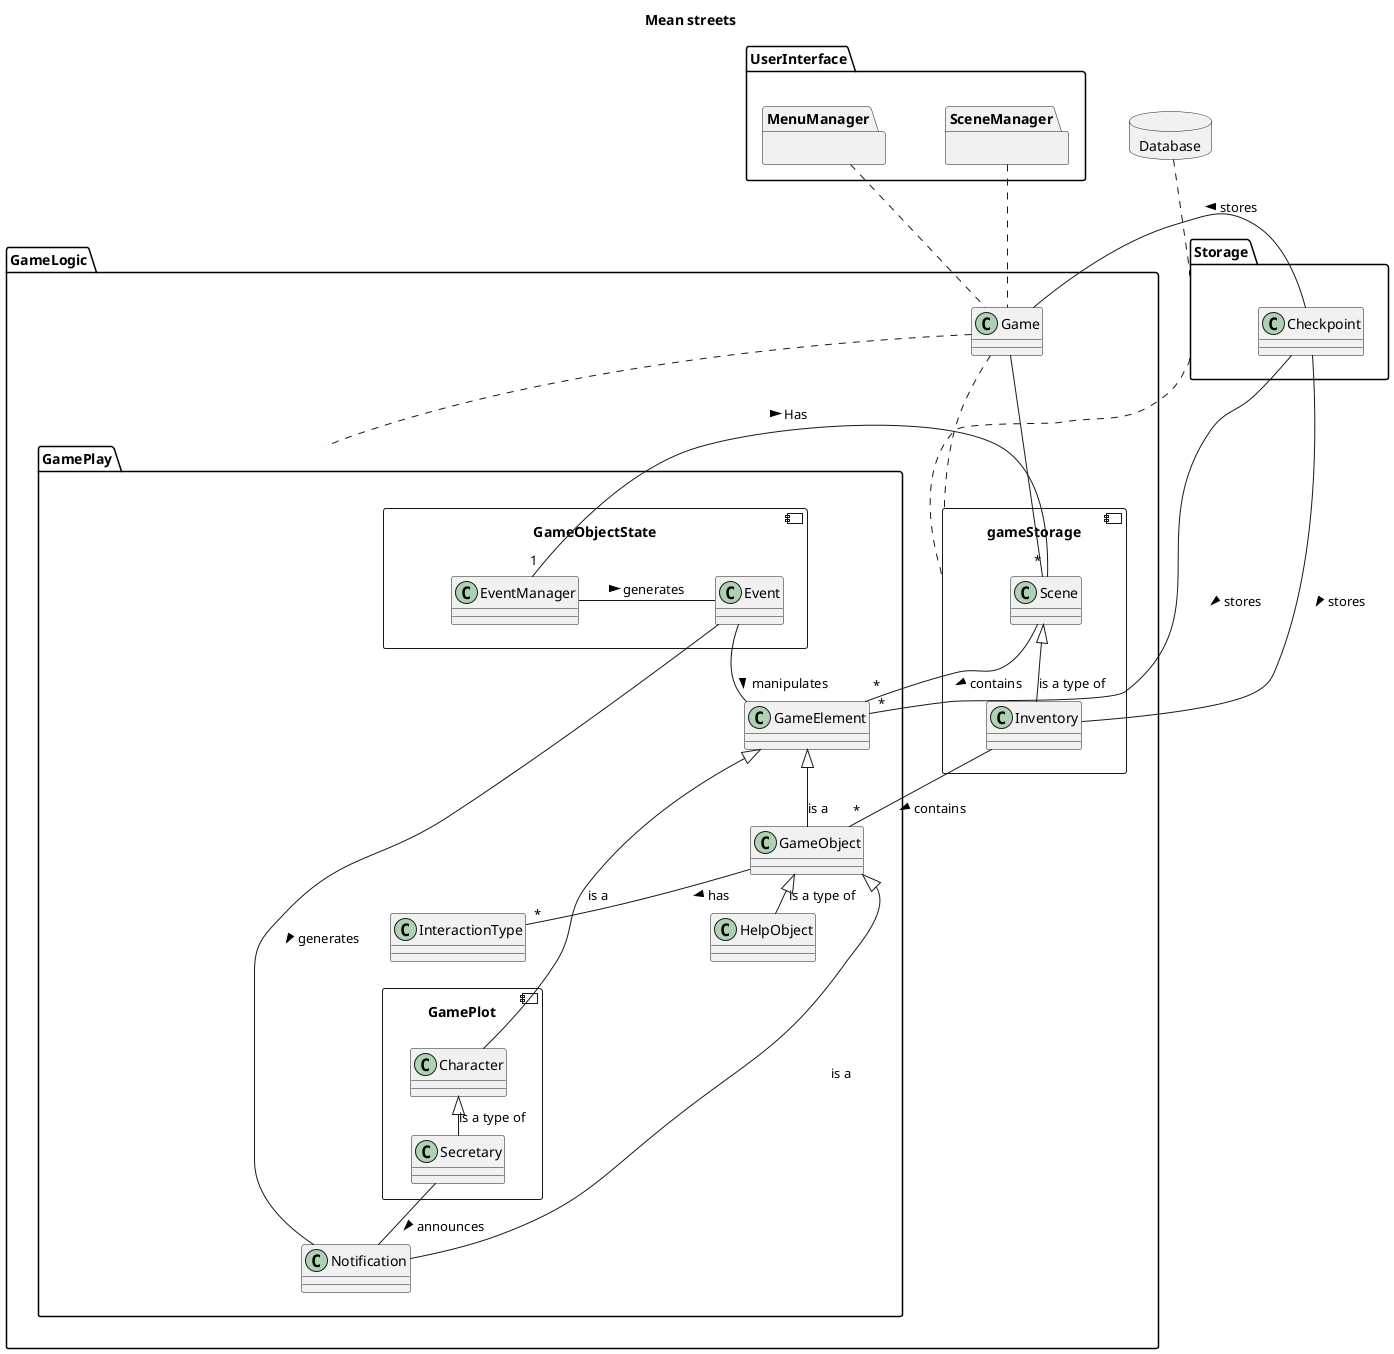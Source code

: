 @startuml

skinparam nodesep 60
skinparam ranksep 20

title Mean streets
top to bottom direction
database Database {
}
package UserInterface {
    package MenuManager {}
    package SceneManager {}
}

package GameLogic {
    class Game
    component gameStorage {
        class Inventory
        class Scene
    }


    package GamePlay {
        class InteractionType
        class GameElement
        class GameObject
        class HelpObject
        class Notification
        component GameObjectState {
            class Event
            class EventManager
        }
        component GamePlot {
            class Secretary
            class Character
        }
    }
}

package Storage {
    class Checkpoint
}

Database .. Storage
MenuManager .. Game
SceneManager .. Game
Storage . gameStorage


InteractionType -[hidden]up- GameObjectState
Character -[hidden]up- GameObjectState
Secretary -[hidden]up- GameObjectState
Notification -[hidden]up- GameObjectState
InteractionType -[hidden]down- Character


Game . gameStorage
Game . GamePlay

Game -- "*" Scene
Checkpoint -- "*" GameElement : stores >
Checkpoint -- Inventory : stores >
Checkpoint - Game : stores >
Character <|-- Secretary : is a type of
GameElement <|-- GameObject : is a
GameElement <|-- Character : is a
Scene - "*" GameElement : contains >
Scene <|-- Inventory : is a type of
Inventory -- "*" GameObject : contains >
EventManager "1" - Scene : Has >
EventManager - Event : generates >
Event -- Notification : generates >
Event -- GameElement : manipulates >
Secretary -- Notification : announces >
GameObject <|-- HelpObject : is a type of
GameObject <|-- Notification : is a
GameObject -- "*" InteractionType : has >
@enduml
